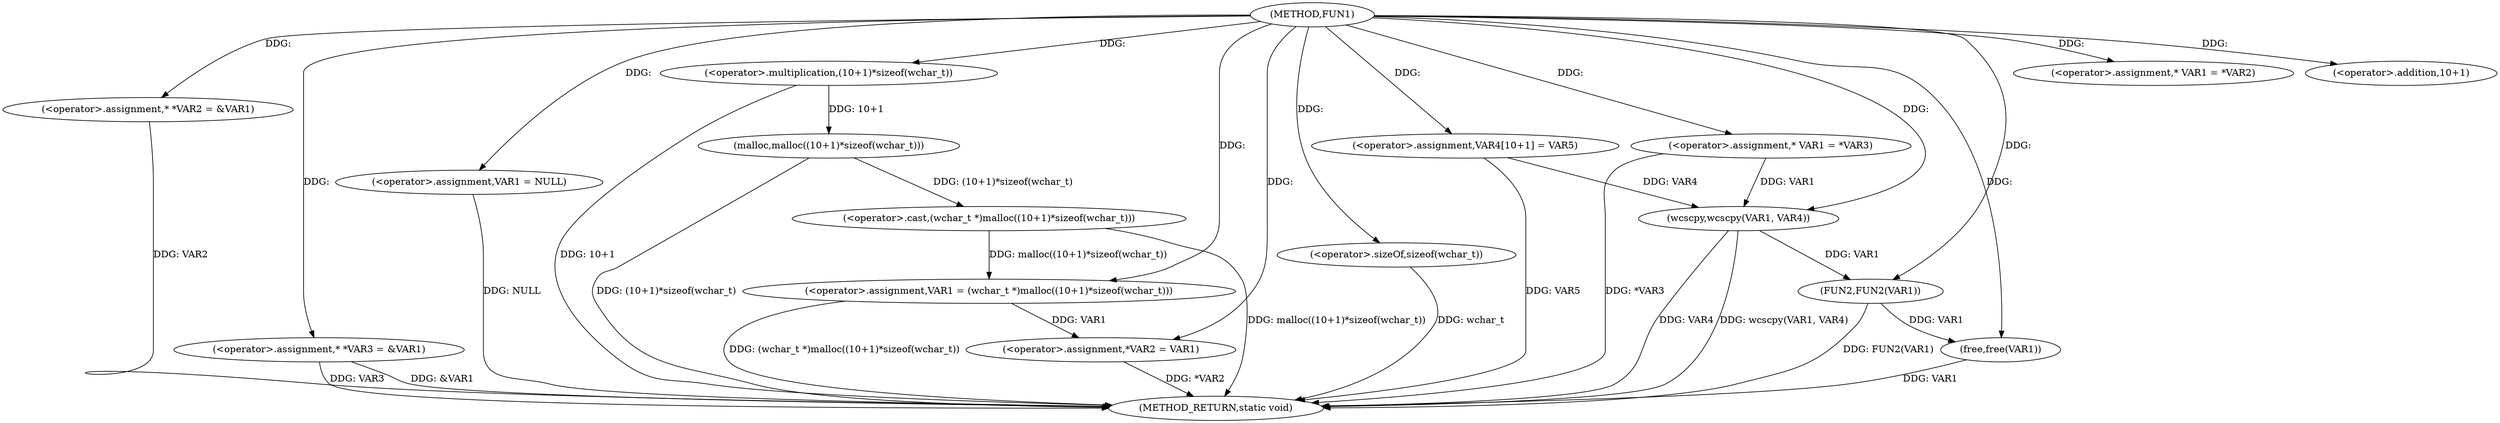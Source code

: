 digraph FUN1 {  
"1000100" [label = "(METHOD,FUN1)" ]
"1000155" [label = "(METHOD_RETURN,static void)" ]
"1000104" [label = "(<operator>.assignment,* *VAR2 = &VAR1)" ]
"1000109" [label = "(<operator>.assignment,* *VAR3 = &VAR1)" ]
"1000113" [label = "(<operator>.assignment,VAR1 = NULL)" ]
"1000118" [label = "(<operator>.assignment,* VAR1 = *VAR2)" ]
"1000122" [label = "(<operator>.assignment,VAR1 = (wchar_t *)malloc((10+1)*sizeof(wchar_t)))" ]
"1000124" [label = "(<operator>.cast,(wchar_t *)malloc((10+1)*sizeof(wchar_t)))" ]
"1000126" [label = "(malloc,malloc((10+1)*sizeof(wchar_t)))" ]
"1000127" [label = "(<operator>.multiplication,(10+1)*sizeof(wchar_t))" ]
"1000128" [label = "(<operator>.addition,10+1)" ]
"1000131" [label = "(<operator>.sizeOf,sizeof(wchar_t))" ]
"1000133" [label = "(<operator>.assignment,*VAR2 = VAR1)" ]
"1000139" [label = "(<operator>.assignment,* VAR1 = *VAR3)" ]
"1000145" [label = "(<operator>.assignment,VAR4[10+1] = VAR5)" ]
"1000148" [label = "(wcscpy,wcscpy(VAR1, VAR4))" ]
"1000151" [label = "(FUN2,FUN2(VAR1))" ]
"1000153" [label = "(free,free(VAR1))" ]
  "1000124" -> "1000155"  [ label = "DDG: malloc((10+1)*sizeof(wchar_t))"] 
  "1000151" -> "1000155"  [ label = "DDG: FUN2(VAR1)"] 
  "1000104" -> "1000155"  [ label = "DDG: VAR2"] 
  "1000133" -> "1000155"  [ label = "DDG: *VAR2"] 
  "1000113" -> "1000155"  [ label = "DDG: NULL"] 
  "1000148" -> "1000155"  [ label = "DDG: wcscpy(VAR1, VAR4)"] 
  "1000153" -> "1000155"  [ label = "DDG: VAR1"] 
  "1000148" -> "1000155"  [ label = "DDG: VAR4"] 
  "1000127" -> "1000155"  [ label = "DDG: 10+1"] 
  "1000131" -> "1000155"  [ label = "DDG: wchar_t"] 
  "1000139" -> "1000155"  [ label = "DDG: *VAR3"] 
  "1000126" -> "1000155"  [ label = "DDG: (10+1)*sizeof(wchar_t)"] 
  "1000109" -> "1000155"  [ label = "DDG: VAR3"] 
  "1000145" -> "1000155"  [ label = "DDG: VAR5"] 
  "1000109" -> "1000155"  [ label = "DDG: &VAR1"] 
  "1000122" -> "1000155"  [ label = "DDG: (wchar_t *)malloc((10+1)*sizeof(wchar_t))"] 
  "1000100" -> "1000104"  [ label = "DDG: "] 
  "1000100" -> "1000109"  [ label = "DDG: "] 
  "1000100" -> "1000113"  [ label = "DDG: "] 
  "1000100" -> "1000118"  [ label = "DDG: "] 
  "1000124" -> "1000122"  [ label = "DDG: malloc((10+1)*sizeof(wchar_t))"] 
  "1000100" -> "1000122"  [ label = "DDG: "] 
  "1000126" -> "1000124"  [ label = "DDG: (10+1)*sizeof(wchar_t)"] 
  "1000127" -> "1000126"  [ label = "DDG: 10+1"] 
  "1000100" -> "1000127"  [ label = "DDG: "] 
  "1000100" -> "1000128"  [ label = "DDG: "] 
  "1000100" -> "1000131"  [ label = "DDG: "] 
  "1000122" -> "1000133"  [ label = "DDG: VAR1"] 
  "1000100" -> "1000133"  [ label = "DDG: "] 
  "1000100" -> "1000139"  [ label = "DDG: "] 
  "1000100" -> "1000145"  [ label = "DDG: "] 
  "1000139" -> "1000148"  [ label = "DDG: VAR1"] 
  "1000100" -> "1000148"  [ label = "DDG: "] 
  "1000145" -> "1000148"  [ label = "DDG: VAR4"] 
  "1000148" -> "1000151"  [ label = "DDG: VAR1"] 
  "1000100" -> "1000151"  [ label = "DDG: "] 
  "1000151" -> "1000153"  [ label = "DDG: VAR1"] 
  "1000100" -> "1000153"  [ label = "DDG: "] 
}
